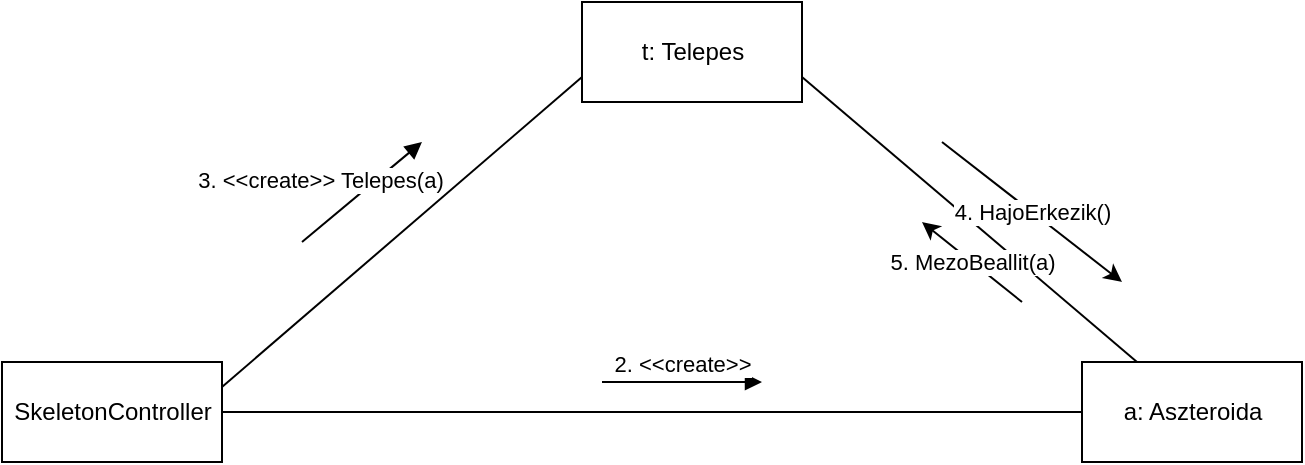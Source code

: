 <mxfile version="14.4.8" type="github" pages="2">
  <diagram id="dJKw4Sf-032qiLhtuMxW" name="Page-1">
    <mxGraphModel dx="1038" dy="548" grid="1" gridSize="10" guides="1" tooltips="1" connect="1" arrows="1" fold="1" page="1" pageScale="1" pageWidth="827" pageHeight="1169" math="0" shadow="0">
      <root>
        <mxCell id="0" />
        <mxCell id="1" parent="0" />
        <mxCell id="IwodG1FBrWET3ssHRPOr-1" value="SkeletonController" style="html=1;" parent="1" vertex="1">
          <mxGeometry x="100" y="210" width="110" height="50" as="geometry" />
        </mxCell>
        <mxCell id="IwodG1FBrWET3ssHRPOr-2" value="t: Telepes" style="html=1;" parent="1" vertex="1">
          <mxGeometry x="390" y="30" width="110" height="50" as="geometry" />
        </mxCell>
        <mxCell id="IwodG1FBrWET3ssHRPOr-3" value="a: Aszteroida" style="html=1;" parent="1" vertex="1">
          <mxGeometry x="640" y="210" width="110" height="50" as="geometry" />
        </mxCell>
        <mxCell id="IwodG1FBrWET3ssHRPOr-5" value="" style="endArrow=none;html=1;exitX=1;exitY=0.25;exitDx=0;exitDy=0;entryX=0;entryY=0.75;entryDx=0;entryDy=0;" parent="1" source="IwodG1FBrWET3ssHRPOr-1" target="IwodG1FBrWET3ssHRPOr-2" edge="1">
          <mxGeometry width="50" height="50" relative="1" as="geometry">
            <mxPoint x="380" y="290" as="sourcePoint" />
            <mxPoint x="430" y="240" as="targetPoint" />
          </mxGeometry>
        </mxCell>
        <mxCell id="IwodG1FBrWET3ssHRPOr-9" value="" style="endArrow=none;html=1;exitX=1;exitY=0.5;exitDx=0;exitDy=0;entryX=0;entryY=0.5;entryDx=0;entryDy=0;" parent="1" source="IwodG1FBrWET3ssHRPOr-1" target="IwodG1FBrWET3ssHRPOr-3" edge="1">
          <mxGeometry width="50" height="50" relative="1" as="geometry">
            <mxPoint x="210" y="267.5" as="sourcePoint" />
            <mxPoint x="400" y="422.5" as="targetPoint" />
          </mxGeometry>
        </mxCell>
        <mxCell id="IwodG1FBrWET3ssHRPOr-11" value="3. &amp;lt;&amp;lt;create&amp;gt;&amp;gt; Telepes(a)" style="html=1;verticalAlign=bottom;endArrow=block;" parent="1" edge="1">
          <mxGeometry x="-0.462" y="11" width="80" relative="1" as="geometry">
            <mxPoint x="250" y="150" as="sourcePoint" />
            <mxPoint x="310" y="100" as="targetPoint" />
            <mxPoint as="offset" />
          </mxGeometry>
        </mxCell>
        <mxCell id="IwodG1FBrWET3ssHRPOr-12" value="2. &amp;lt;&amp;lt;create&amp;gt;&amp;gt;" style="html=1;verticalAlign=bottom;endArrow=block;" parent="1" edge="1">
          <mxGeometry width="80" relative="1" as="geometry">
            <mxPoint x="400" y="220" as="sourcePoint" />
            <mxPoint x="480" y="220" as="targetPoint" />
          </mxGeometry>
        </mxCell>
        <mxCell id="IwodG1FBrWET3ssHRPOr-18" value="" style="endArrow=none;html=1;entryX=1;entryY=0.75;entryDx=0;entryDy=0;exitX=0.25;exitY=0;exitDx=0;exitDy=0;" parent="1" source="IwodG1FBrWET3ssHRPOr-3" target="IwodG1FBrWET3ssHRPOr-2" edge="1">
          <mxGeometry width="50" height="50" relative="1" as="geometry">
            <mxPoint x="560" y="130" as="sourcePoint" />
            <mxPoint x="610" y="80" as="targetPoint" />
          </mxGeometry>
        </mxCell>
        <mxCell id="IwodG1FBrWET3ssHRPOr-19" value="5. MezoBeallit(a)" style="endArrow=classic;html=1;" parent="1" edge="1">
          <mxGeometry width="50" height="50" relative="1" as="geometry">
            <mxPoint x="610" y="180" as="sourcePoint" />
            <mxPoint x="560" y="140" as="targetPoint" />
          </mxGeometry>
        </mxCell>
        <mxCell id="IwodG1FBrWET3ssHRPOr-20" value="4. HajoErkezik()" style="endArrow=classic;html=1;" parent="1" edge="1">
          <mxGeometry width="50" height="50" relative="1" as="geometry">
            <mxPoint x="570" y="100" as="sourcePoint" />
            <mxPoint x="660" y="170" as="targetPoint" />
          </mxGeometry>
        </mxCell>
      </root>
    </mxGraphModel>
  </diagram>
  <diagram id="ExtpQXXdmQS5gmvjafrQ" name="Page-2">
    <mxGraphModel dx="1038" dy="548" grid="1" gridSize="10" guides="1" tooltips="1" connect="1" arrows="1" fold="1" page="1" pageScale="1" pageWidth="850" pageHeight="1100" math="0" shadow="0">
      <root>
        <mxCell id="A8_gPmQUiT6VFr7Xka69-0" />
        <mxCell id="A8_gPmQUiT6VFr7Xka69-1" parent="A8_gPmQUiT6VFr7Xka69-0" />
        <mxCell id="7Iv59Yqbe7wx8qJlg-Kn-0" value="SkeletonController" style="html=1;" vertex="1" parent="A8_gPmQUiT6VFr7Xka69-1">
          <mxGeometry x="100" y="210" width="110" height="50" as="geometry" />
        </mxCell>
        <mxCell id="7Iv59Yqbe7wx8qJlg-Kn-1" value="t: Telepes" style="html=1;" vertex="1" parent="A8_gPmQUiT6VFr7Xka69-1">
          <mxGeometry x="360" y="50" width="110" height="50" as="geometry" />
        </mxCell>
        <mxCell id="7Iv59Yqbe7wx8qJlg-Kn-2" value="a: Aszteroida" style="html=1;" vertex="1" parent="A8_gPmQUiT6VFr7Xka69-1">
          <mxGeometry x="440" y="290" width="110" height="50" as="geometry" />
        </mxCell>
        <mxCell id="7Iv59Yqbe7wx8qJlg-Kn-4" value="" style="endArrow=none;html=1;" edge="1" parent="A8_gPmQUiT6VFr7Xka69-1" source="7Iv59Yqbe7wx8qJlg-Kn-0" target="7Iv59Yqbe7wx8qJlg-Kn-1">
          <mxGeometry width="50" height="50" relative="1" as="geometry">
            <mxPoint x="380" y="290" as="sourcePoint" />
            <mxPoint x="430" y="240" as="targetPoint" />
          </mxGeometry>
        </mxCell>
        <mxCell id="7Iv59Yqbe7wx8qJlg-Kn-6" value="" style="endArrow=none;html=1;" edge="1" parent="A8_gPmQUiT6VFr7Xka69-1" source="7Iv59Yqbe7wx8qJlg-Kn-0" target="7Iv59Yqbe7wx8qJlg-Kn-2">
          <mxGeometry width="50" height="50" relative="1" as="geometry">
            <mxPoint x="210" y="267.5" as="sourcePoint" />
            <mxPoint x="400" y="422.5" as="targetPoint" />
          </mxGeometry>
        </mxCell>
        <mxCell id="7Iv59Yqbe7wx8qJlg-Kn-7" value="2. &amp;lt;&amp;lt;create&amp;gt;&amp;gt; Telepes(a)" style="html=1;verticalAlign=bottom;endArrow=block;" edge="1" parent="A8_gPmQUiT6VFr7Xka69-1">
          <mxGeometry x="-0.869" y="22" width="80" relative="1" as="geometry">
            <mxPoint x="230" y="170" as="sourcePoint" />
            <mxPoint x="310" y="120" as="targetPoint" />
            <mxPoint as="offset" />
          </mxGeometry>
        </mxCell>
        <mxCell id="7Iv59Yqbe7wx8qJlg-Kn-8" value="1. &amp;lt;&amp;lt;create&amp;gt;&amp;gt;" style="html=1;verticalAlign=bottom;endArrow=block;" edge="1" parent="A8_gPmQUiT6VFr7Xka69-1">
          <mxGeometry x="0.267" y="9" width="80" relative="1" as="geometry">
            <mxPoint x="270" y="240" as="sourcePoint" />
            <mxPoint x="360" y="270" as="targetPoint" />
            <mxPoint as="offset" />
          </mxGeometry>
        </mxCell>
        <mxCell id="7Iv59Yqbe7wx8qJlg-Kn-10" value="" style="endArrow=none;html=1;" edge="1" parent="A8_gPmQUiT6VFr7Xka69-1" source="7Iv59Yqbe7wx8qJlg-Kn-2" target="7Iv59Yqbe7wx8qJlg-Kn-1">
          <mxGeometry width="50" height="50" relative="1" as="geometry">
            <mxPoint x="560" y="130" as="sourcePoint" />
            <mxPoint x="610" y="80" as="targetPoint" />
          </mxGeometry>
        </mxCell>
        <mxCell id="7Iv59Yqbe7wx8qJlg-Kn-11" value="5. MezoBeallit(a)" style="endArrow=classic;html=1;" edge="1" parent="A8_gPmQUiT6VFr7Xka69-1">
          <mxGeometry x="0.3" y="28" width="50" height="50" relative="1" as="geometry">
            <mxPoint x="440" y="220" as="sourcePoint" />
            <mxPoint x="420" y="160" as="targetPoint" />
            <mxPoint as="offset" />
          </mxGeometry>
        </mxCell>
        <mxCell id="7Iv59Yqbe7wx8qJlg-Kn-12" value="4. HajoErkezik()" style="endArrow=classic;html=1;" edge="1" parent="A8_gPmQUiT6VFr7Xka69-1">
          <mxGeometry x="-0.014" y="27" width="50" height="50" relative="1" as="geometry">
            <mxPoint x="450" y="130" as="sourcePoint" />
            <mxPoint x="480" y="210" as="targetPoint" />
            <mxPoint as="offset" />
          </mxGeometry>
        </mxCell>
        <mxCell id="7Iv59Yqbe7wx8qJlg-Kn-13" value="Napvihar telepest ér" style="shape=umlFrame;whiteSpace=wrap;html=1;width=70;height=40;" vertex="1" parent="A8_gPmQUiT6VFr7Xka69-1">
          <mxGeometry x="50" y="30" width="550" height="340" as="geometry" />
        </mxCell>
      </root>
    </mxGraphModel>
  </diagram>
</mxfile>
